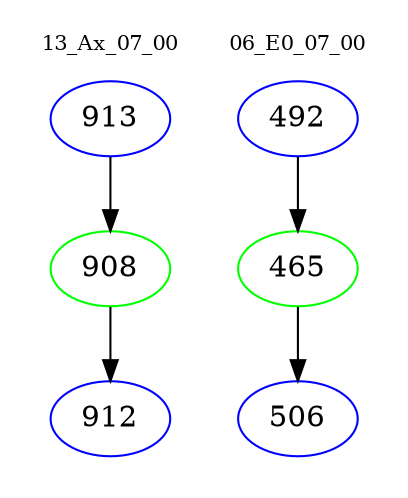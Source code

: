digraph{
subgraph cluster_0 {
color = white
label = "13_Ax_07_00";
fontsize=10;
T0_913 [label="913", color="blue"]
T0_913 -> T0_908 [color="black"]
T0_908 [label="908", color="green"]
T0_908 -> T0_912 [color="black"]
T0_912 [label="912", color="blue"]
}
subgraph cluster_1 {
color = white
label = "06_E0_07_00";
fontsize=10;
T1_492 [label="492", color="blue"]
T1_492 -> T1_465 [color="black"]
T1_465 [label="465", color="green"]
T1_465 -> T1_506 [color="black"]
T1_506 [label="506", color="blue"]
}
}
